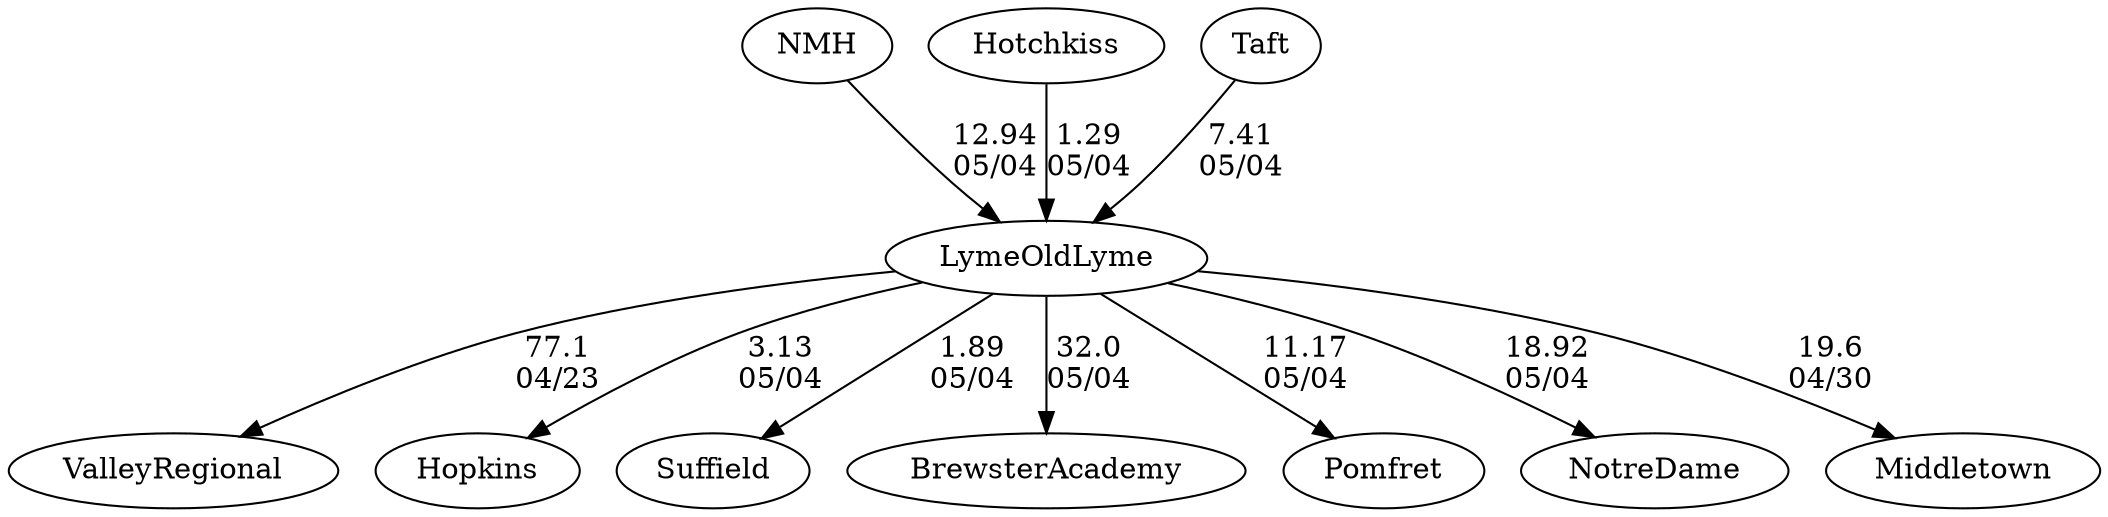 digraph boys2foursLymeOldLyme {ValleyRegional [URL="boys2foursLymeOldLymeValleyRegional.html"];Hopkins [URL="boys2foursLymeOldLymeHopkins.html"];Suffield [URL="boys2foursLymeOldLymeSuffield.html"];NMH [URL="boys2foursLymeOldLymeNMH.html"];BrewsterAcademy [URL="boys2foursLymeOldLymeBrewsterAcademy.html"];LymeOldLyme [URL="boys2foursLymeOldLymeLymeOldLyme.html"];Pomfret [URL="boys2foursLymeOldLymePomfret.html"];Hotchkiss [URL="boys2foursLymeOldLymeHotchkiss.html"];Taft [URL="boys2foursLymeOldLymeTaft.html"];NotreDame [URL="boys2foursLymeOldLymeNotreDame.html"];Middletown [URL="boys2foursLymeOldLymeMiddletown.html"];LymeOldLyme -> ValleyRegional[label="77.1
04/23", weight="23", tooltip="NEIRA Boys & Girls Fours,Lyme/Old Lyme v Valley regional			
Distance: 1500m Conditions: 6-8 mph headwind throughout the course. Mostly cloudy day, more than normal spectator boat traffic causing some wakes to enter the later races. Comments: Lyme/Old Lyme G3V4 raced in the girls 2V4 race. Due to conditions and to avoid having to cause all boats to realign in the B1V4 Lyme/Old Lyme was started approximately a deck down on valley. 
It was a great day of racing we’re glad that valley was able to join us on such a nice day. This was a race with another school Avon but only valley and LOLHS are NEIRA schools. If there is interest the LOL v Valley v Avon will be posted under the high school results.
None", URL="https://www.row2k.com/results/resultspage.cfm?UID=FBDCA5CCB2EE6264F2D1F77FEFB9FE93&cat=5", random="random"]; 
LymeOldLyme -> Middletown[label="19.6
04/30", weight="81", tooltip="NEIRA Boys & Girls Fours,Lyme/Old Lyme V Middletown			
Distance: 1500 Conditions: 7-11 mph cross tail wind. Waves challenging for 300-400 meters. Comments: It was a great day of racing. Lyme/Old Lyme was excited to host Middletown at our lake. 
For the B2V4 race Middletown put a 3rd boat in the race.
None", URL="https://www.row2k.com/results/resultspage.cfm?UID=CAD018DDC045C2C851D08C5626506B6F&cat=5", random="random"]; 
NMH -> LymeOldLyme[label="12.94
05/04", weight="88", tooltip="Founder's Day Regatta			
", URL="", random="random"]; 
Taft -> LymeOldLyme[label="7.41
05/04", weight="93", tooltip="Founder's Day Regatta			
", URL="", random="random"]; 
Hotchkiss -> LymeOldLyme[label="1.29
05/04", weight="99", tooltip="Founder's Day Regatta			
", URL="", random="random"]; 
LymeOldLyme -> Hopkins[label="3.13
05/04", weight="97", tooltip="Founder's Day Regatta			
", URL="", random="random"]; 
LymeOldLyme -> Pomfret[label="11.17
05/04", weight="89", tooltip="Founder's Day Regatta			
", URL="", random="random"]; 
LymeOldLyme -> Suffield[label="1.89
05/04", weight="99", tooltip="Founder's Day Regatta			
", URL="", random="random"]; 
LymeOldLyme -> BrewsterAcademy[label="32.0
05/04", weight="68", tooltip="Founder's Day Regatta			
", URL="", random="random"]; 
LymeOldLyme -> NotreDame[label="18.92
05/04", weight="82", tooltip="Founder's Day Regatta			
", URL="", random="random"]}